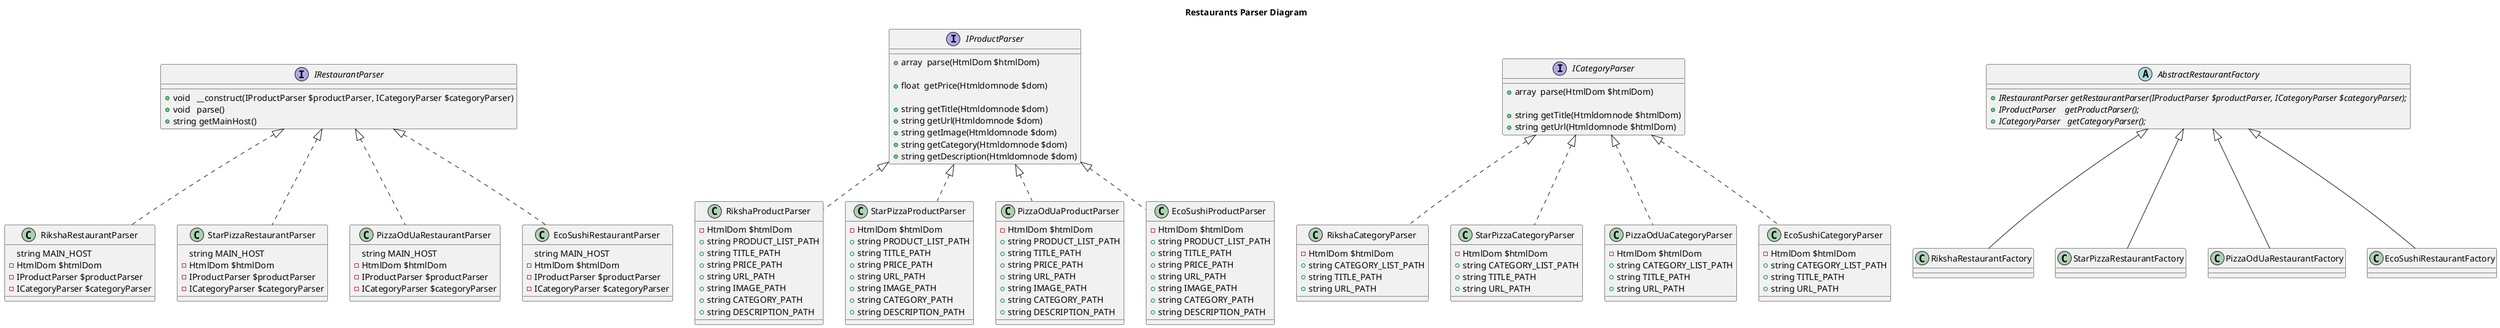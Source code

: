 @startuml
title Restaurants Parser Diagram
interface IRestaurantParser {
    + void   __construct(IProductParser $productParser, ICategoryParser $categoryParser)
    + void   parse()
    + string getMainHost()
}

class RikshaRestaurantParser      implements IRestaurantParser {
      string MAIN_HOST
    - HtmlDom $htmlDom
    - IProductParser $productParser
    - ICategoryParser $categoryParser
}
class StarPizzaRestaurantParser   implements IRestaurantParser {
      string MAIN_HOST
    - HtmlDom $htmlDom
    - IProductParser $productParser
    - ICategoryParser $categoryParser
}

class PizzaOdUaRestaurantParser   implements IRestaurantParser {
      string MAIN_HOST
    - HtmlDom $htmlDom
    - IProductParser $productParser
    - ICategoryParser $categoryParser
}

class EcoSushiRestaurantParser    implements IRestaurantParser {
      string MAIN_HOST
    - HtmlDom $htmlDom
    - IProductParser $productParser
    - ICategoryParser $categoryParser
}

interface IProductParser {
    + array  parse(HtmlDom $htmlDom)

    + float  getPrice(Htmldomnode $dom)

    + string getTitle(Htmldomnode $dom)
    + string getUrl(Htmldomnode $dom)
    + string getImage(Htmldomnode $dom)
    + string getCategory(Htmldomnode $dom)
    + string getDescription(Htmldomnode $dom)
}

class RikshaProductParser implements IProductParser {
    - HtmlDom $htmlDom
    + string PRODUCT_LIST_PATH
    + string TITLE_PATH
    + string PRICE_PATH
    + string URL_PATH
    + string IMAGE_PATH
    + string CATEGORY_PATH
    + string DESCRIPTION_PATH

}

class StarPizzaProductParser implements IProductParser {
    - HtmlDom $htmlDom
    + string PRODUCT_LIST_PATH
    + string TITLE_PATH
    + string PRICE_PATH
    + string URL_PATH
    + string IMAGE_PATH
    + string CATEGORY_PATH
    + string DESCRIPTION_PATH

}

class PizzaOdUaProductParser implements IProductParser {
    - HtmlDom $htmlDom
    + string PRODUCT_LIST_PATH
    + string TITLE_PATH
    + string PRICE_PATH
    + string URL_PATH
    + string IMAGE_PATH
    + string CATEGORY_PATH
    + string DESCRIPTION_PATH

}

class EcoSushiProductParser implements IProductParser {
    - HtmlDom $htmlDom
    + string PRODUCT_LIST_PATH
    + string TITLE_PATH
    + string PRICE_PATH
    + string URL_PATH
    + string IMAGE_PATH
    + string CATEGORY_PATH
    + string DESCRIPTION_PATH

}

interface ICategoryParser {
    + array  parse(HtmlDom $htmlDom)

    + string getTitle(Htmldomnode $htmlDom)
    + string getUrl(Htmldomnode $htmlDom)
}

class RikshaCategoryParser implements ICategoryParser {
    - HtmlDom $htmlDom
    + string CATEGORY_LIST_PATH
    + string TITLE_PATH
    + string URL_PATH
}

class StarPizzaCategoryParser implements ICategoryParser {
    - HtmlDom $htmlDom
    + string CATEGORY_LIST_PATH
    + string TITLE_PATH
    + string URL_PATH
}

class PizzaOdUaCategoryParser implements ICategoryParser {
    - HtmlDom $htmlDom
    + string CATEGORY_LIST_PATH
    + string TITLE_PATH
    + string URL_PATH
}

class EcoSushiCategoryParser implements ICategoryParser {
    - HtmlDom $htmlDom
    + string CATEGORY_LIST_PATH
    + string TITLE_PATH
    + string URL_PATH
}

abstract class AbstractRestaurantFactory {
    + {abstract} IRestaurantParser getRestaurantParser(IProductParser $productParser, ICategoryParser $categoryParser);
    + {abstract} IProductParser    getProductParser();
    + {abstract} ICategoryParser   getCategoryParser();
}

class RikshaRestaurantFactory extends AbstractRestaurantFactory {

}

class StarPizzaRestaurantFactory extends AbstractRestaurantFactory {

}

class PizzaOdUaRestaurantFactory extends AbstractRestaurantFactory {

}

class EcoSushiRestaurantFactory extends AbstractRestaurantFactory {

}
@enduml